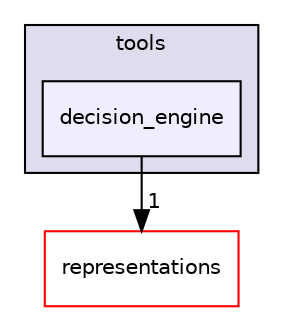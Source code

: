 digraph "source/dnt/tools/decision_engine" {
  compound=true
  node [ fontsize="10", fontname="Helvetica"];
  edge [ labelfontsize="10", labelfontname="Helvetica"];
  subgraph clusterdir_5d0042f909018ce5a6e6ef6ccdf4504c {
    graph [ bgcolor="#ddddee", pencolor="black", label="tools" fontname="Helvetica", fontsize="10", URL="dir_5d0042f909018ce5a6e6ef6ccdf4504c.html"]
  dir_d5d5f2ccd71220c5314d036b06cabc4e [shape=box, label="decision_engine", style="filled", fillcolor="#eeeeff", pencolor="black", URL="dir_d5d5f2ccd71220c5314d036b06cabc4e.html"];
  }
  dir_ffe3ad53f1ced0e013eef8ad4adffcb5 [shape=box label="representations" fillcolor="white" style="filled" color="red" URL="dir_ffe3ad53f1ced0e013eef8ad4adffcb5.html"];
  dir_d5d5f2ccd71220c5314d036b06cabc4e->dir_ffe3ad53f1ced0e013eef8ad4adffcb5 [headlabel="1", labeldistance=1.5 headhref="dir_000040_000027.html"];
}
